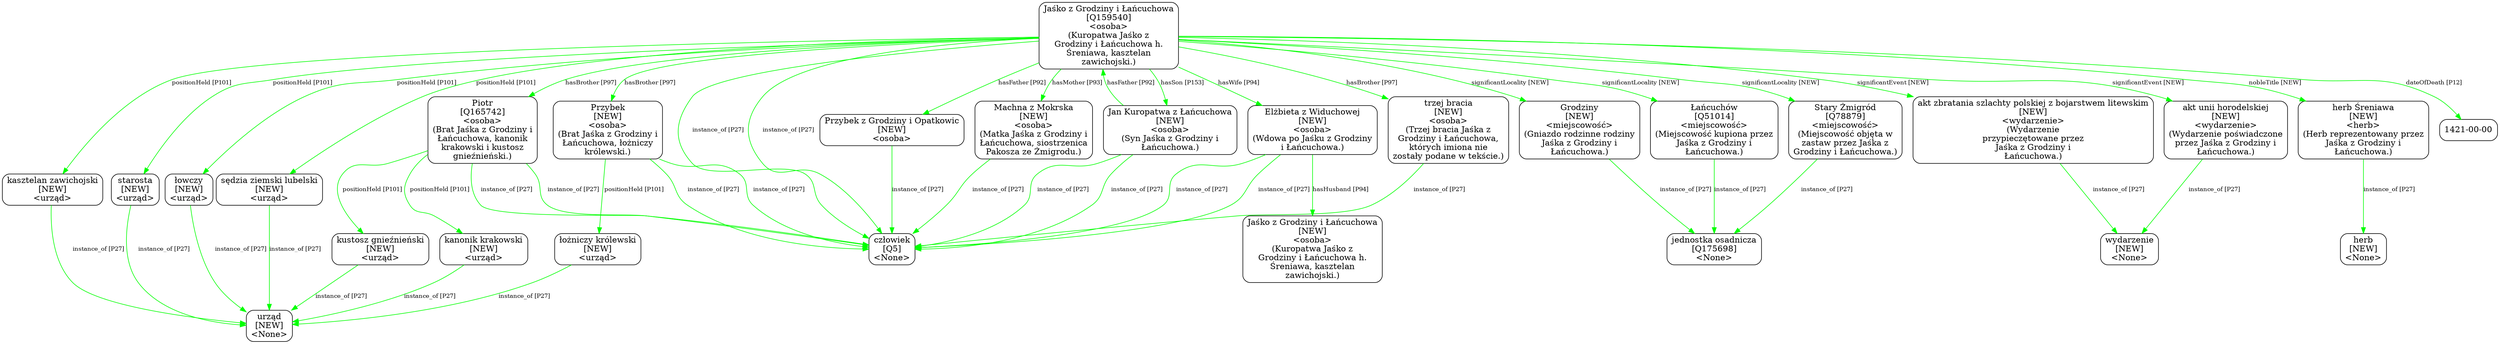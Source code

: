 digraph {
	node [shape=box,
		style=rounded
	];
	edge [fontsize=10];
	"Jaśko z Grodziny i Łańcuchowa
[Q159540]
<osoba>
(Kuropatwa Jaśko z
Grodziny i Łańcuchowa h.
Śreniawa, kasztelan
zawichojski.)"	[color=black,
		label="Jaśko z Grodziny i Łańcuchowa
[Q159540]
<osoba>
(Kuropatwa Jaśko z
Grodziny i Łańcuchowa h.
Śreniawa, kasztelan
zawichojski.)"];
	"kasztelan zawichojski
[NEW]
<urząd>"	[color=black,
		label="kasztelan zawichojski
[NEW]
<urząd>"];
	"Jaśko z Grodziny i Łańcuchowa
[Q159540]
<osoba>
(Kuropatwa Jaśko z
Grodziny i Łańcuchowa h.
Śreniawa, kasztelan
zawichojski.)" -> "kasztelan zawichojski
[NEW]
<urząd>"	[color=green,
		label="positionHeld [P101]"];
	"Przybek z Grodziny i Opatkowic
[NEW]
<osoba>"	[color=black,
		label="Przybek z Grodziny i Opatkowic
[NEW]
<osoba>"];
	"Jaśko z Grodziny i Łańcuchowa
[Q159540]
<osoba>
(Kuropatwa Jaśko z
Grodziny i Łańcuchowa h.
Śreniawa, kasztelan
zawichojski.)" -> "Przybek z Grodziny i Opatkowic
[NEW]
<osoba>"	[color=green,
		label="hasFather [P92]"];
	"Piotr
[Q165742]
<osoba>
(Brat Jaśka z Grodziny i
Łańcuchowa, kanonik
krakowski i kustosz
gnieźnieński.)"	[color=black,
		label="Piotr
[Q165742]
<osoba>
(Brat Jaśka z Grodziny i
Łańcuchowa, kanonik
krakowski i kustosz
gnieźnieński.)"];
	"Jaśko z Grodziny i Łańcuchowa
[Q159540]
<osoba>
(Kuropatwa Jaśko z
Grodziny i Łańcuchowa h.
Śreniawa, kasztelan
zawichojski.)" -> "Piotr
[Q165742]
<osoba>
(Brat Jaśka z Grodziny i
Łańcuchowa, kanonik
krakowski i kustosz
gnieźnieński.)"	[color=green,
		label="hasBrother [P97]"];
	"Przybek
[NEW]
<osoba>
(Brat Jaśka z Grodziny i
Łańcuchowa, łożniczy
królewski.)"	[color=black,
		label="Przybek
[NEW]
<osoba>
(Brat Jaśka z Grodziny i
Łańcuchowa, łożniczy
królewski.)"];
	"Jaśko z Grodziny i Łańcuchowa
[Q159540]
<osoba>
(Kuropatwa Jaśko z
Grodziny i Łańcuchowa h.
Śreniawa, kasztelan
zawichojski.)" -> "Przybek
[NEW]
<osoba>
(Brat Jaśka z Grodziny i
Łańcuchowa, łożniczy
królewski.)"	[color=green,
		label="hasBrother [P97]"];
	"Machna z Mokrska
[NEW]
<osoba>
(Matka Jaśka z Grodziny i
Łańcuchowa, siostrzenica
Pakosza ze Żmigrodu.)"	[color=black,
		label="Machna z Mokrska
[NEW]
<osoba>
(Matka Jaśka z Grodziny i
Łańcuchowa, siostrzenica
Pakosza ze Żmigrodu.)"];
	"Jaśko z Grodziny i Łańcuchowa
[Q159540]
<osoba>
(Kuropatwa Jaśko z
Grodziny i Łańcuchowa h.
Śreniawa, kasztelan
zawichojski.)" -> "Machna z Mokrska
[NEW]
<osoba>
(Matka Jaśka z Grodziny i
Łańcuchowa, siostrzenica
Pakosza ze Żmigrodu.)"	[color=green,
		label="hasMother [P93]"];
	"Jan Kuropatwa z Łańcuchowa
[NEW]
<osoba>
(Syn Jaśka z Grodziny i
Łańcuchowa.)"	[color=black,
		label="Jan Kuropatwa z Łańcuchowa
[NEW]
<osoba>
(Syn Jaśka z Grodziny i
Łańcuchowa.)"];
	"Jaśko z Grodziny i Łańcuchowa
[Q159540]
<osoba>
(Kuropatwa Jaśko z
Grodziny i Łańcuchowa h.
Śreniawa, kasztelan
zawichojski.)" -> "Jan Kuropatwa z Łańcuchowa
[NEW]
<osoba>
(Syn Jaśka z Grodziny i
Łańcuchowa.)"	[color=green,
		label="hasSon [P153]"];
	"Elżbieta z Widuchowej
[NEW]
<osoba>
(Wdowa po Jaśku z Grodziny
i Łańcuchowa.)"	[color=black,
		label="Elżbieta z Widuchowej
[NEW]
<osoba>
(Wdowa po Jaśku z Grodziny
i Łańcuchowa.)"];
	"Jaśko z Grodziny i Łańcuchowa
[Q159540]
<osoba>
(Kuropatwa Jaśko z
Grodziny i Łańcuchowa h.
Śreniawa, kasztelan
zawichojski.)" -> "Elżbieta z Widuchowej
[NEW]
<osoba>
(Wdowa po Jaśku z Grodziny
i Łańcuchowa.)"	[color=green,
		label="hasWife [P94]"];
	"Grodziny
[NEW]
<miejscowość>
(Gniazdo rodzinne rodziny
Jaśka z Grodziny i
Łańcuchowa.)"	[color=black,
		label="Grodziny
[NEW]
<miejscowość>
(Gniazdo rodzinne rodziny
Jaśka z Grodziny i
Łańcuchowa.)"];
	"Jaśko z Grodziny i Łańcuchowa
[Q159540]
<osoba>
(Kuropatwa Jaśko z
Grodziny i Łańcuchowa h.
Śreniawa, kasztelan
zawichojski.)" -> "Grodziny
[NEW]
<miejscowość>
(Gniazdo rodzinne rodziny
Jaśka z Grodziny i
Łańcuchowa.)"	[color=green,
		label="significantLocality [NEW]"];
	"Łańcuchów
[Q51014]
<miejscowość>
(Miejscowość kupiona przez
Jaśka z Grodziny i
Łańcuchowa.)"	[color=black,
		label="Łańcuchów
[Q51014]
<miejscowość>
(Miejscowość kupiona przez
Jaśka z Grodziny i
Łańcuchowa.)"];
	"Jaśko z Grodziny i Łańcuchowa
[Q159540]
<osoba>
(Kuropatwa Jaśko z
Grodziny i Łańcuchowa h.
Śreniawa, kasztelan
zawichojski.)" -> "Łańcuchów
[Q51014]
<miejscowość>
(Miejscowość kupiona przez
Jaśka z Grodziny i
Łańcuchowa.)"	[color=green,
		label="significantLocality [NEW]"];
	"Stary Żmigród
[Q78879]
<miejscowość>
(Miejscowość objęta w
zastaw przez Jaśka z
Grodziny i Łańcuchowa.)"	[color=black,
		label="Stary Żmigród
[Q78879]
<miejscowość>
(Miejscowość objęta w
zastaw przez Jaśka z
Grodziny i Łańcuchowa.)"];
	"Jaśko z Grodziny i Łańcuchowa
[Q159540]
<osoba>
(Kuropatwa Jaśko z
Grodziny i Łańcuchowa h.
Śreniawa, kasztelan
zawichojski.)" -> "Stary Żmigród
[Q78879]
<miejscowość>
(Miejscowość objęta w
zastaw przez Jaśka z
Grodziny i Łańcuchowa.)"	[color=green,
		label="significantLocality [NEW]"];
	"akt unii horodelskiej
[NEW]
<wydarzenie>
(Wydarzenie poświadczone
przez Jaśka z Grodziny i
Łańcuchowa.)"	[color=black,
		label="akt unii horodelskiej
[NEW]
<wydarzenie>
(Wydarzenie poświadczone
przez Jaśka z Grodziny i
Łańcuchowa.)"];
	"Jaśko z Grodziny i Łańcuchowa
[Q159540]
<osoba>
(Kuropatwa Jaśko z
Grodziny i Łańcuchowa h.
Śreniawa, kasztelan
zawichojski.)" -> "akt unii horodelskiej
[NEW]
<wydarzenie>
(Wydarzenie poświadczone
przez Jaśka z Grodziny i
Łańcuchowa.)"	[color=green,
		label="significantEvent [NEW]"];
	"akt zbratania szlachty polskiej z bojarstwem litewskim
[NEW]
<wydarzenie>
(Wydarzenie
przypieczętowane przez
Jaśka z Grodziny \
i
Łańcuchowa.)"	[color=black,
		label="akt zbratania szlachty polskiej z bojarstwem litewskim
[NEW]
<wydarzenie>
(Wydarzenie
przypieczętowane przez
Jaśka z Grodziny \
i
Łańcuchowa.)"];
	"Jaśko z Grodziny i Łańcuchowa
[Q159540]
<osoba>
(Kuropatwa Jaśko z
Grodziny i Łańcuchowa h.
Śreniawa, kasztelan
zawichojski.)" -> "akt zbratania szlachty polskiej z bojarstwem litewskim
[NEW]
<wydarzenie>
(Wydarzenie
przypieczętowane przez
Jaśka z Grodziny \
i
Łańcuchowa.)"	[color=green,
		label="significantEvent [NEW]"];
	"herb Śreniawa
[NEW]
<herb>
(Herb reprezentowany przez
Jaśka z Grodziny i
Łańcuchowa.)"	[color=black,
		label="herb Śreniawa
[NEW]
<herb>
(Herb reprezentowany przez
Jaśka z Grodziny i
Łańcuchowa.)"];
	"Jaśko z Grodziny i Łańcuchowa
[Q159540]
<osoba>
(Kuropatwa Jaśko z
Grodziny i Łańcuchowa h.
Śreniawa, kasztelan
zawichojski.)" -> "herb Śreniawa
[NEW]
<herb>
(Herb reprezentowany przez
Jaśka z Grodziny i
Łańcuchowa.)"	[color=green,
		label="nobleTitle [NEW]"];
	"starosta
[NEW]
<urząd>"	[color=black,
		label="starosta
[NEW]
<urząd>"];
	"Jaśko z Grodziny i Łańcuchowa
[Q159540]
<osoba>
(Kuropatwa Jaśko z
Grodziny i Łańcuchowa h.
Śreniawa, kasztelan
zawichojski.)" -> "starosta
[NEW]
<urząd>"	[color=green,
		label="positionHeld [P101]"];
	"łowczy
[NEW]
<urząd>"	[color=black,
		label="łowczy
[NEW]
<urząd>"];
	"Jaśko z Grodziny i Łańcuchowa
[Q159540]
<osoba>
(Kuropatwa Jaśko z
Grodziny i Łańcuchowa h.
Śreniawa, kasztelan
zawichojski.)" -> "łowczy
[NEW]
<urząd>"	[color=green,
		label="positionHeld [P101]"];
	"sędzia ziemski lubelski
[NEW]
<urząd>"	[color=black,
		label="sędzia ziemski lubelski
[NEW]
<urząd>"];
	"Jaśko z Grodziny i Łańcuchowa
[Q159540]
<osoba>
(Kuropatwa Jaśko z
Grodziny i Łańcuchowa h.
Śreniawa, kasztelan
zawichojski.)" -> "sędzia ziemski lubelski
[NEW]
<urząd>"	[color=green,
		label="positionHeld [P101]"];
	"trzej bracia
[NEW]
<osoba>
(Trzej bracia Jaśka z
Grodziny i Łańcuchowa,
których imiona nie
zostały podane w tekście.)"	[color=black,
		label="trzej bracia
[NEW]
<osoba>
(Trzej bracia Jaśka z
Grodziny i Łańcuchowa,
których imiona nie
zostały podane w tekście.)"];
	"Jaśko z Grodziny i Łańcuchowa
[Q159540]
<osoba>
(Kuropatwa Jaśko z
Grodziny i Łańcuchowa h.
Śreniawa, kasztelan
zawichojski.)" -> "trzej bracia
[NEW]
<osoba>
(Trzej bracia Jaśka z
Grodziny i Łańcuchowa,
których imiona nie
zostały podane w tekście.)"	[color=green,
		label="hasBrother [P97]"];
	"Jaśko z Grodziny i Łańcuchowa
[Q159540]
<osoba>
(Kuropatwa Jaśko z
Grodziny i Łańcuchowa h.
Śreniawa, kasztelan
zawichojski.)" -> "człowiek
[Q5]
<None>"	[color=green,
		label="instance_of [P27]"];
	"Jaśko z Grodziny i Łańcuchowa
[Q159540]
<osoba>
(Kuropatwa Jaśko z
Grodziny i Łańcuchowa h.
Śreniawa, kasztelan
zawichojski.)" -> "człowiek
[Q5]
<None>"	[color=green,
		label="instance_of [P27]"];
	"Jaśko z Grodziny i Łańcuchowa
[Q159540]
<osoba>
(Kuropatwa Jaśko z
Grodziny i Łańcuchowa h.
Śreniawa, kasztelan
zawichojski.)" -> "1421-00-00"	[color=green,
		label="dateOfDeath [P12]",
		minlen=1];
	"kasztelan zawichojski
[NEW]
<urząd>" -> "urząd
[NEW]
<None>"	[color=green,
		label="instance_of [P27]"];
	"Przybek z Grodziny i Opatkowic
[NEW]
<osoba>" -> "człowiek
[Q5]
<None>"	[color=green,
		label="instance_of [P27]"];
	"kanonik krakowski
[NEW]
<urząd>"	[color=black,
		label="kanonik krakowski
[NEW]
<urząd>"];
	"Piotr
[Q165742]
<osoba>
(Brat Jaśka z Grodziny i
Łańcuchowa, kanonik
krakowski i kustosz
gnieźnieński.)" -> "kanonik krakowski
[NEW]
<urząd>"	[color=green,
		label="positionHeld [P101]"];
	"kustosz gnieźnieński
[NEW]
<urząd>"	[color=black,
		label="kustosz gnieźnieński
[NEW]
<urząd>"];
	"Piotr
[Q165742]
<osoba>
(Brat Jaśka z Grodziny i
Łańcuchowa, kanonik
krakowski i kustosz
gnieźnieński.)" -> "kustosz gnieźnieński
[NEW]
<urząd>"	[color=green,
		label="positionHeld [P101]"];
	"Piotr
[Q165742]
<osoba>
(Brat Jaśka z Grodziny i
Łańcuchowa, kanonik
krakowski i kustosz
gnieźnieński.)" -> "człowiek
[Q5]
<None>"	[color=green,
		label="instance_of [P27]"];
	"Piotr
[Q165742]
<osoba>
(Brat Jaśka z Grodziny i
Łańcuchowa, kanonik
krakowski i kustosz
gnieźnieński.)" -> "człowiek
[Q5]
<None>"	[color=green,
		label="instance_of [P27]"];
	"łożniczy królewski
[NEW]
<urząd>"	[color=black,
		label="łożniczy królewski
[NEW]
<urząd>"];
	"Przybek
[NEW]
<osoba>
(Brat Jaśka z Grodziny i
Łańcuchowa, łożniczy
królewski.)" -> "łożniczy królewski
[NEW]
<urząd>"	[color=green,
		label="positionHeld [P101]"];
	"Przybek
[NEW]
<osoba>
(Brat Jaśka z Grodziny i
Łańcuchowa, łożniczy
królewski.)" -> "człowiek
[Q5]
<None>"	[color=green,
		label="instance_of [P27]"];
	"Przybek
[NEW]
<osoba>
(Brat Jaśka z Grodziny i
Łańcuchowa, łożniczy
królewski.)" -> "człowiek
[Q5]
<None>"	[color=green,
		label="instance_of [P27]"];
	"Machna z Mokrska
[NEW]
<osoba>
(Matka Jaśka z Grodziny i
Łańcuchowa, siostrzenica
Pakosza ze Żmigrodu.)" -> "człowiek
[Q5]
<None>"	[color=green,
		label="instance_of [P27]"];
	"Jan Kuropatwa z Łańcuchowa
[NEW]
<osoba>
(Syn Jaśka z Grodziny i
Łańcuchowa.)" -> "Jaśko z Grodziny i Łańcuchowa
[Q159540]
<osoba>
(Kuropatwa Jaśko z
Grodziny i Łańcuchowa h.
Śreniawa, kasztelan
zawichojski.)"	[color=green,
		label="hasFather [P92]"];
	"Jan Kuropatwa z Łańcuchowa
[NEW]
<osoba>
(Syn Jaśka z Grodziny i
Łańcuchowa.)" -> "człowiek
[Q5]
<None>"	[color=green,
		label="instance_of [P27]"];
	"Jan Kuropatwa z Łańcuchowa
[NEW]
<osoba>
(Syn Jaśka z Grodziny i
Łańcuchowa.)" -> "człowiek
[Q5]
<None>"	[color=green,
		label="instance_of [P27]"];
	"Elżbieta z Widuchowej
[NEW]
<osoba>
(Wdowa po Jaśku z Grodziny
i Łańcuchowa.)" -> "człowiek
[Q5]
<None>"	[color=green,
		label="instance_of [P27]"];
	"Elżbieta z Widuchowej
[NEW]
<osoba>
(Wdowa po Jaśku z Grodziny
i Łańcuchowa.)" -> "człowiek
[Q5]
<None>"	[color=green,
		label="instance_of [P27]"];
	"Elżbieta z Widuchowej
[NEW]
<osoba>
(Wdowa po Jaśku z Grodziny
i Łańcuchowa.)" -> "Jaśko z Grodziny i Łańcuchowa
[NEW]
<osoba>
(Kuropatwa Jaśko z
Grodziny i Łańcuchowa h.
Śreniawa, kasztelan
zawichojski.)"	[color=green,
		label="hasHusband [P94]",
		minlen=1];
	"Grodziny
[NEW]
<miejscowość>
(Gniazdo rodzinne rodziny
Jaśka z Grodziny i
Łańcuchowa.)" -> "jednostka osadnicza
[Q175698]
<None>"	[color=green,
		label="instance_of [P27]"];
	"Łańcuchów
[Q51014]
<miejscowość>
(Miejscowość kupiona przez
Jaśka z Grodziny i
Łańcuchowa.)" -> "jednostka osadnicza
[Q175698]
<None>"	[color=green,
		label="instance_of [P27]"];
	"Stary Żmigród
[Q78879]
<miejscowość>
(Miejscowość objęta w
zastaw przez Jaśka z
Grodziny i Łańcuchowa.)" -> "jednostka osadnicza
[Q175698]
<None>"	[color=green,
		label="instance_of [P27]"];
	"akt unii horodelskiej
[NEW]
<wydarzenie>
(Wydarzenie poświadczone
przez Jaśka z Grodziny i
Łańcuchowa.)" -> "wydarzenie
[NEW]
<None>"	[color=green,
		label="instance_of [P27]"];
	"akt zbratania szlachty polskiej z bojarstwem litewskim
[NEW]
<wydarzenie>
(Wydarzenie
przypieczętowane przez
Jaśka z Grodziny \
i
Łańcuchowa.)" -> "wydarzenie
[NEW]
<None>"	[color=green,
		label="instance_of [P27]"];
	"herb Śreniawa
[NEW]
<herb>
(Herb reprezentowany przez
Jaśka z Grodziny i
Łańcuchowa.)" -> "herb
[NEW]
<None>"	[color=green,
		label="instance_of [P27]",
		minlen=1];
	"starosta
[NEW]
<urząd>" -> "urząd
[NEW]
<None>"	[color=green,
		label="instance_of [P27]"];
	"łowczy
[NEW]
<urząd>" -> "urząd
[NEW]
<None>"	[color=green,
		label="instance_of [P27]"];
	"sędzia ziemski lubelski
[NEW]
<urząd>" -> "urząd
[NEW]
<None>"	[color=green,
		label="instance_of [P27]"];
	"kanonik krakowski
[NEW]
<urząd>" -> "urząd
[NEW]
<None>"	[color=green,
		label="instance_of [P27]"];
	"kustosz gnieźnieński
[NEW]
<urząd>" -> "urząd
[NEW]
<None>"	[color=green,
		label="instance_of [P27]"];
	"łożniczy królewski
[NEW]
<urząd>" -> "urząd
[NEW]
<None>"	[color=green,
		label="instance_of [P27]"];
	"trzej bracia
[NEW]
<osoba>
(Trzej bracia Jaśka z
Grodziny i Łańcuchowa,
których imiona nie
zostały podane w tekście.)" -> "człowiek
[Q5]
<None>"	[color=green,
		label="instance_of [P27]"];
}
